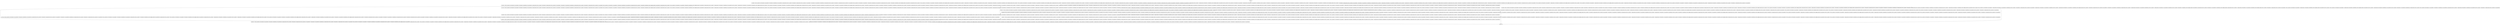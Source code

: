 digraph updateMemorySize {
node [shape=record];
974098925 [label="974098925 - [(ENV_IS_LOCKING && DUPLICATES && MAX_MEMORY), (DUPLICATES && SEQUENTIAL && MAX_MEMORY && CACHE_MODE && ENV_IS_LOCKING), (DUPLICATES && CACHE_MODE && ENV_IS_LOCKING && !MAX_MEMORY), (!DUPLICATES && !MAX_MEMORY && SEQUENTIAL && CACHE_MODE && ENV_IS_LOCKING), (DUPLICATES && !CACHE_MODE && ENV_IS_LOCKING && !MAX_MEMORY), (ENV_IS_LOCKING && !DUPLICATES && !MAX_MEMORY), (!DUPLICATES && SEQUENTIAL && MAX_MEMORY && CACHE_MODE && ENV_IS_LOCKING), (!DUPLICATES && SEQUENTIAL && ENV_SHARED_CACHE && MAX_MEMORY && CACHE_MODE && ENV_IS_LOCKING), (!ENV_IS_LOCKING && !DUPLICATES && !MAX_MEMORY), (DUPLICATES && SEQUENTIAL && ENV_SHARED_CACHE && MAX_MEMORY && CACHE_MODE && ENV_IS_LOCKING), (!CACHE_MODE && !DUPLICATES && !SEQUENTIAL && MAX_MEMORY && ENV_IS_LOCKING), (!CACHE_MODE && !DUPLICATES && !MAX_MEMORY && SEQUENTIAL && ENV_SHARED_CACHE && ENV_IS_LOCKING), (!ENV_IS_LOCKING && DUPLICATES && !MAX_MEMORY), (DUPLICATES && !MAX_MEMORY && SEQUENTIAL && ENV_SHARED_CACHE && CACHE_MODE && ENV_IS_LOCKING), (!CACHE_MODE && !DUPLICATES && SEQUENTIAL && MAX_MEMORY && ENV_IS_LOCKING), (!DUPLICATES && !MAX_MEMORY && SEQUENTIAL && ENV_SHARED_CACHE && CACHE_MODE && ENV_IS_LOCKING), (!DUPLICATES && CACHE_MODE && ENV_IS_LOCKING && !MAX_MEMORY), (DUPLICATES && !MAX_MEMORY && !SEQUENTIAL && CACHE_MODE && ENV_IS_LOCKING), (DUPLICATES && CACHE_MODE && ENV_IS_LOCKING && MAX_MEMORY), (DUPLICATES && !SEQUENTIAL && MAX_MEMORY && CACHE_MODE && ENV_IS_LOCKING), (!CACHE_MODE && DUPLICATES && !SEQUENTIAL && ENV_SHARED_CACHE && MAX_MEMORY && ENV_IS_LOCKING), (ENV_IS_LOCKING && !DUPLICATES && MAX_MEMORY), (!CACHE_MODE && DUPLICATES && !MAX_MEMORY && !SEQUENTIAL && ENV_IS_LOCKING), (!DUPLICATES && !CACHE_MODE && ENV_IS_LOCKING && MAX_MEMORY), (!CACHE_MODE && !DUPLICATES && !MAX_MEMORY && !SEQUENTIAL && ENV_IS_LOCKING), (!CACHE_MODE && DUPLICATES && !MAX_MEMORY && !SEQUENTIAL && ENV_SHARED_CACHE && ENV_IS_LOCKING), (!DUPLICATES && CACHE_MODE && ENV_IS_LOCKING && MAX_MEMORY), (!DUPLICATES && !MAX_MEMORY && !SEQUENTIAL && CACHE_MODE && ENV_IS_LOCKING), (!CACHE_MODE && DUPLICATES && !MAX_MEMORY && SEQUENTIAL && ENV_IS_LOCKING), (!CACHE_MODE && !DUPLICATES && !MAX_MEMORY && SEQUENTIAL && ENV_IS_LOCKING), (DUPLICATES && !SEQUENTIAL && ENV_SHARED_CACHE && MAX_MEMORY && CACHE_MODE && ENV_IS_LOCKING), (DUPLICATES && !MAX_MEMORY && !SEQUENTIAL && ENV_SHARED_CACHE && CACHE_MODE && ENV_IS_LOCKING), (!CACHE_MODE && DUPLICATES && !MAX_MEMORY && SEQUENTIAL && ENV_SHARED_CACHE && ENV_IS_LOCKING), (DUPLICATES && !CACHE_MODE && ENV_IS_LOCKING && MAX_MEMORY), (!ENV_IS_LOCKING && DUPLICATES && MAX_MEMORY), (!CACHE_MODE && !DUPLICATES && SEQUENTIAL && ENV_SHARED_CACHE && MAX_MEMORY && ENV_IS_LOCKING), (!ENV_IS_LOCKING && !DUPLICATES && MAX_MEMORY), (!CACHE_MODE && DUPLICATES && SEQUENTIAL && ENV_SHARED_CACHE && MAX_MEMORY && ENV_IS_LOCKING), (!CACHE_MODE && DUPLICATES && SEQUENTIAL && MAX_MEMORY && ENV_IS_LOCKING), (DUPLICATES && !MAX_MEMORY && SEQUENTIAL && CACHE_MODE && ENV_IS_LOCKING), (ENV_IS_LOCKING && DUPLICATES && !MAX_MEMORY), (!DUPLICATES && !SEQUENTIAL && MAX_MEMORY && CACHE_MODE && ENV_IS_LOCKING), (!CACHE_MODE && DUPLICATES && !SEQUENTIAL && MAX_MEMORY && ENV_IS_LOCKING), (!DUPLICATES && !CACHE_MODE && ENV_IS_LOCKING && !MAX_MEMORY)]"];
2094625389 [label="2094625389 - [(ENV_IS_LOCKING && DUPLICATES && MAX_MEMORY), (DUPLICATES && SEQUENTIAL && MAX_MEMORY && CACHE_MODE && ENV_IS_LOCKING), (DUPLICATES && CACHE_MODE && ENV_IS_LOCKING && !MAX_MEMORY), (!DUPLICATES && !MAX_MEMORY && SEQUENTIAL && CACHE_MODE && ENV_IS_LOCKING), (DUPLICATES && !CACHE_MODE && ENV_IS_LOCKING && !MAX_MEMORY), (ENV_IS_LOCKING && !DUPLICATES && !MAX_MEMORY), (!DUPLICATES && SEQUENTIAL && MAX_MEMORY && CACHE_MODE && ENV_IS_LOCKING), (!DUPLICATES && SEQUENTIAL && ENV_SHARED_CACHE && MAX_MEMORY && CACHE_MODE && ENV_IS_LOCKING), (!ENV_IS_LOCKING && !DUPLICATES && !MAX_MEMORY), (DUPLICATES && SEQUENTIAL && ENV_SHARED_CACHE && MAX_MEMORY && CACHE_MODE && ENV_IS_LOCKING), (!CACHE_MODE && !DUPLICATES && !SEQUENTIAL && MAX_MEMORY && ENV_IS_LOCKING), (!CACHE_MODE && !DUPLICATES && !MAX_MEMORY && SEQUENTIAL && ENV_SHARED_CACHE && ENV_IS_LOCKING), (!ENV_IS_LOCKING && DUPLICATES && !MAX_MEMORY), (DUPLICATES && !MAX_MEMORY && SEQUENTIAL && ENV_SHARED_CACHE && CACHE_MODE && ENV_IS_LOCKING), (!CACHE_MODE && !DUPLICATES && SEQUENTIAL && MAX_MEMORY && ENV_IS_LOCKING), (!DUPLICATES && !MAX_MEMORY && SEQUENTIAL && ENV_SHARED_CACHE && CACHE_MODE && ENV_IS_LOCKING), (!DUPLICATES && CACHE_MODE && ENV_IS_LOCKING && !MAX_MEMORY), (DUPLICATES && !MAX_MEMORY && !SEQUENTIAL && CACHE_MODE && ENV_IS_LOCKING), (DUPLICATES && CACHE_MODE && ENV_IS_LOCKING && MAX_MEMORY), (DUPLICATES && !SEQUENTIAL && MAX_MEMORY && CACHE_MODE && ENV_IS_LOCKING), (!CACHE_MODE && DUPLICATES && !SEQUENTIAL && ENV_SHARED_CACHE && MAX_MEMORY && ENV_IS_LOCKING), (ENV_IS_LOCKING && !DUPLICATES && MAX_MEMORY), (!CACHE_MODE && DUPLICATES && !MAX_MEMORY && !SEQUENTIAL && ENV_IS_LOCKING), (!DUPLICATES && !CACHE_MODE && ENV_IS_LOCKING && MAX_MEMORY), (!CACHE_MODE && !DUPLICATES && !MAX_MEMORY && !SEQUENTIAL && ENV_IS_LOCKING), (!CACHE_MODE && DUPLICATES && !MAX_MEMORY && !SEQUENTIAL && ENV_SHARED_CACHE && ENV_IS_LOCKING), (!DUPLICATES && CACHE_MODE && ENV_IS_LOCKING && MAX_MEMORY), (!DUPLICATES && !MAX_MEMORY && !SEQUENTIAL && CACHE_MODE && ENV_IS_LOCKING), (!CACHE_MODE && DUPLICATES && !MAX_MEMORY && SEQUENTIAL && ENV_IS_LOCKING), (!CACHE_MODE && !DUPLICATES && !MAX_MEMORY && SEQUENTIAL && ENV_IS_LOCKING), (DUPLICATES && !SEQUENTIAL && ENV_SHARED_CACHE && MAX_MEMORY && CACHE_MODE && ENV_IS_LOCKING), (DUPLICATES && !MAX_MEMORY && !SEQUENTIAL && ENV_SHARED_CACHE && CACHE_MODE && ENV_IS_LOCKING), (!CACHE_MODE && DUPLICATES && !MAX_MEMORY && SEQUENTIAL && ENV_SHARED_CACHE && ENV_IS_LOCKING), (DUPLICATES && !CACHE_MODE && ENV_IS_LOCKING && MAX_MEMORY), (!ENV_IS_LOCKING && DUPLICATES && MAX_MEMORY), (!CACHE_MODE && !DUPLICATES && SEQUENTIAL && ENV_SHARED_CACHE && MAX_MEMORY && ENV_IS_LOCKING), (!ENV_IS_LOCKING && !DUPLICATES && MAX_MEMORY), (!CACHE_MODE && DUPLICATES && SEQUENTIAL && ENV_SHARED_CACHE && MAX_MEMORY && ENV_IS_LOCKING), (!CACHE_MODE && DUPLICATES && SEQUENTIAL && MAX_MEMORY && ENV_IS_LOCKING), (DUPLICATES && !MAX_MEMORY && SEQUENTIAL && CACHE_MODE && ENV_IS_LOCKING), (ENV_IS_LOCKING && DUPLICATES && !MAX_MEMORY), (!DUPLICATES && !SEQUENTIAL && MAX_MEMORY && CACHE_MODE && ENV_IS_LOCKING), (!CACHE_MODE && DUPLICATES && !SEQUENTIAL && MAX_MEMORY && ENV_IS_LOCKING), (!DUPLICATES && !CACHE_MODE && ENV_IS_LOCKING && !MAX_MEMORY)]"];
1434870501 [label="1434870501 - [(ENV_IS_LOCKING && DUPLICATES && MAX_MEMORY), (DUPLICATES && SEQUENTIAL && MAX_MEMORY && CACHE_MODE && ENV_IS_LOCKING), (DUPLICATES && CACHE_MODE && ENV_IS_LOCKING && !MAX_MEMORY), (!DUPLICATES && !MAX_MEMORY && SEQUENTIAL && CACHE_MODE && ENV_IS_LOCKING), (DUPLICATES && !CACHE_MODE && ENV_IS_LOCKING && !MAX_MEMORY), (ENV_IS_LOCKING && !DUPLICATES && !MAX_MEMORY), (!DUPLICATES && SEQUENTIAL && MAX_MEMORY && CACHE_MODE && ENV_IS_LOCKING), (!DUPLICATES && SEQUENTIAL && ENV_SHARED_CACHE && MAX_MEMORY && CACHE_MODE && ENV_IS_LOCKING), (!ENV_IS_LOCKING && !DUPLICATES && !MAX_MEMORY), (DUPLICATES && SEQUENTIAL && ENV_SHARED_CACHE && MAX_MEMORY && CACHE_MODE && ENV_IS_LOCKING), (!CACHE_MODE && !DUPLICATES && !SEQUENTIAL && MAX_MEMORY && ENV_IS_LOCKING), (!CACHE_MODE && !DUPLICATES && !MAX_MEMORY && SEQUENTIAL && ENV_SHARED_CACHE && ENV_IS_LOCKING), (!ENV_IS_LOCKING && DUPLICATES && !MAX_MEMORY), (DUPLICATES && !MAX_MEMORY && SEQUENTIAL && ENV_SHARED_CACHE && CACHE_MODE && ENV_IS_LOCKING), (!CACHE_MODE && !DUPLICATES && SEQUENTIAL && MAX_MEMORY && ENV_IS_LOCKING), (!DUPLICATES && !MAX_MEMORY && SEQUENTIAL && ENV_SHARED_CACHE && CACHE_MODE && ENV_IS_LOCKING), (!DUPLICATES && CACHE_MODE && ENV_IS_LOCKING && !MAX_MEMORY), (DUPLICATES && !MAX_MEMORY && !SEQUENTIAL && CACHE_MODE && ENV_IS_LOCKING), (DUPLICATES && CACHE_MODE && ENV_IS_LOCKING && MAX_MEMORY), (DUPLICATES && !SEQUENTIAL && MAX_MEMORY && CACHE_MODE && ENV_IS_LOCKING), (!CACHE_MODE && DUPLICATES && !SEQUENTIAL && ENV_SHARED_CACHE && MAX_MEMORY && ENV_IS_LOCKING), (ENV_IS_LOCKING && !DUPLICATES && MAX_MEMORY), (!CACHE_MODE && DUPLICATES && !MAX_MEMORY && !SEQUENTIAL && ENV_IS_LOCKING), (!DUPLICATES && !CACHE_MODE && ENV_IS_LOCKING && MAX_MEMORY), (!CACHE_MODE && !DUPLICATES && !MAX_MEMORY && !SEQUENTIAL && ENV_IS_LOCKING), (!CACHE_MODE && DUPLICATES && !MAX_MEMORY && !SEQUENTIAL && ENV_SHARED_CACHE && ENV_IS_LOCKING), (!DUPLICATES && CACHE_MODE && ENV_IS_LOCKING && MAX_MEMORY), (!DUPLICATES && !MAX_MEMORY && !SEQUENTIAL && CACHE_MODE && ENV_IS_LOCKING), (!CACHE_MODE && DUPLICATES && !MAX_MEMORY && SEQUENTIAL && ENV_IS_LOCKING), (!CACHE_MODE && !DUPLICATES && !MAX_MEMORY && SEQUENTIAL && ENV_IS_LOCKING), (DUPLICATES && !SEQUENTIAL && ENV_SHARED_CACHE && MAX_MEMORY && CACHE_MODE && ENV_IS_LOCKING), (DUPLICATES && !MAX_MEMORY && !SEQUENTIAL && ENV_SHARED_CACHE && CACHE_MODE && ENV_IS_LOCKING), (!CACHE_MODE && DUPLICATES && !MAX_MEMORY && SEQUENTIAL && ENV_SHARED_CACHE && ENV_IS_LOCKING), (DUPLICATES && !CACHE_MODE && ENV_IS_LOCKING && MAX_MEMORY), (!ENV_IS_LOCKING && DUPLICATES && MAX_MEMORY), (!CACHE_MODE && !DUPLICATES && SEQUENTIAL && ENV_SHARED_CACHE && MAX_MEMORY && ENV_IS_LOCKING), (!ENV_IS_LOCKING && !DUPLICATES && MAX_MEMORY), (!CACHE_MODE && DUPLICATES && SEQUENTIAL && ENV_SHARED_CACHE && MAX_MEMORY && ENV_IS_LOCKING), (!CACHE_MODE && DUPLICATES && SEQUENTIAL && MAX_MEMORY && ENV_IS_LOCKING), (DUPLICATES && !MAX_MEMORY && SEQUENTIAL && CACHE_MODE && ENV_IS_LOCKING), (ENV_IS_LOCKING && DUPLICATES && !MAX_MEMORY), (!DUPLICATES && !SEQUENTIAL && MAX_MEMORY && CACHE_MODE && ENV_IS_LOCKING), (!CACHE_MODE && DUPLICATES && !SEQUENTIAL && MAX_MEMORY && ENV_IS_LOCKING), (!DUPLICATES && !CACHE_MODE && ENV_IS_LOCKING && !MAX_MEMORY)]"];
1653874510 [label="1653874510 - [(ENV_IS_LOCKING && DUPLICATES && MAX_MEMORY), (DUPLICATES && SEQUENTIAL && MAX_MEMORY && CACHE_MODE && ENV_IS_LOCKING), (DUPLICATES && CACHE_MODE && ENV_IS_LOCKING && !MAX_MEMORY), (!DUPLICATES && !MAX_MEMORY && SEQUENTIAL && CACHE_MODE && ENV_IS_LOCKING), (DUPLICATES && !CACHE_MODE && ENV_IS_LOCKING && !MAX_MEMORY), (ENV_IS_LOCKING && !DUPLICATES && !MAX_MEMORY), (!DUPLICATES && SEQUENTIAL && MAX_MEMORY && CACHE_MODE && ENV_IS_LOCKING), (!DUPLICATES && SEQUENTIAL && ENV_SHARED_CACHE && MAX_MEMORY && CACHE_MODE && ENV_IS_LOCKING), (!ENV_IS_LOCKING && !DUPLICATES && !MAX_MEMORY), (DUPLICATES && SEQUENTIAL && ENV_SHARED_CACHE && MAX_MEMORY && CACHE_MODE && ENV_IS_LOCKING), (!CACHE_MODE && !DUPLICATES && !SEQUENTIAL && MAX_MEMORY && ENV_IS_LOCKING), (!CACHE_MODE && !DUPLICATES && !MAX_MEMORY && SEQUENTIAL && ENV_SHARED_CACHE && ENV_IS_LOCKING), (!ENV_IS_LOCKING && DUPLICATES && !MAX_MEMORY), (DUPLICATES && !MAX_MEMORY && SEQUENTIAL && ENV_SHARED_CACHE && CACHE_MODE && ENV_IS_LOCKING), (!CACHE_MODE && !DUPLICATES && SEQUENTIAL && MAX_MEMORY && ENV_IS_LOCKING), (!DUPLICATES && !MAX_MEMORY && SEQUENTIAL && ENV_SHARED_CACHE && CACHE_MODE && ENV_IS_LOCKING), (!DUPLICATES && CACHE_MODE && ENV_IS_LOCKING && !MAX_MEMORY), (DUPLICATES && !MAX_MEMORY && !SEQUENTIAL && CACHE_MODE && ENV_IS_LOCKING), (DUPLICATES && CACHE_MODE && ENV_IS_LOCKING && MAX_MEMORY), (DUPLICATES && !SEQUENTIAL && MAX_MEMORY && CACHE_MODE && ENV_IS_LOCKING), (!CACHE_MODE && DUPLICATES && !SEQUENTIAL && ENV_SHARED_CACHE && MAX_MEMORY && ENV_IS_LOCKING), (ENV_IS_LOCKING && !DUPLICATES && MAX_MEMORY), (!CACHE_MODE && DUPLICATES && !MAX_MEMORY && !SEQUENTIAL && ENV_IS_LOCKING), (!DUPLICATES && !CACHE_MODE && ENV_IS_LOCKING && MAX_MEMORY), (!CACHE_MODE && !DUPLICATES && !MAX_MEMORY && !SEQUENTIAL && ENV_IS_LOCKING), (!CACHE_MODE && DUPLICATES && !MAX_MEMORY && !SEQUENTIAL && ENV_SHARED_CACHE && ENV_IS_LOCKING), (!DUPLICATES && CACHE_MODE && ENV_IS_LOCKING && MAX_MEMORY), (!DUPLICATES && !MAX_MEMORY && !SEQUENTIAL && CACHE_MODE && ENV_IS_LOCKING), (!CACHE_MODE && DUPLICATES && !MAX_MEMORY && SEQUENTIAL && ENV_IS_LOCKING), (!CACHE_MODE && !DUPLICATES && !MAX_MEMORY && SEQUENTIAL && ENV_IS_LOCKING), (DUPLICATES && !SEQUENTIAL && ENV_SHARED_CACHE && MAX_MEMORY && CACHE_MODE && ENV_IS_LOCKING), (DUPLICATES && !MAX_MEMORY && !SEQUENTIAL && ENV_SHARED_CACHE && CACHE_MODE && ENV_IS_LOCKING), (!CACHE_MODE && DUPLICATES && !MAX_MEMORY && SEQUENTIAL && ENV_SHARED_CACHE && ENV_IS_LOCKING), (DUPLICATES && !CACHE_MODE && ENV_IS_LOCKING && MAX_MEMORY), (!ENV_IS_LOCKING && DUPLICATES && MAX_MEMORY), (!CACHE_MODE && !DUPLICATES && SEQUENTIAL && ENV_SHARED_CACHE && MAX_MEMORY && ENV_IS_LOCKING), (!ENV_IS_LOCKING && !DUPLICATES && MAX_MEMORY), (!CACHE_MODE && DUPLICATES && SEQUENTIAL && ENV_SHARED_CACHE && MAX_MEMORY && ENV_IS_LOCKING), (!CACHE_MODE && DUPLICATES && SEQUENTIAL && MAX_MEMORY && ENV_IS_LOCKING), (DUPLICATES && !MAX_MEMORY && SEQUENTIAL && CACHE_MODE && ENV_IS_LOCKING), (ENV_IS_LOCKING && DUPLICATES && !MAX_MEMORY), (!DUPLICATES && !SEQUENTIAL && MAX_MEMORY && CACHE_MODE && ENV_IS_LOCKING), (!CACHE_MODE && DUPLICATES && !SEQUENTIAL && MAX_MEMORY && ENV_IS_LOCKING), (!DUPLICATES && !CACHE_MODE && ENV_IS_LOCKING && !MAX_MEMORY)]"];
1120828634 [label="1120828634 - [(ENV_IS_LOCKING && DUPLICATES && MAX_MEMORY), (DUPLICATES && SEQUENTIAL && MAX_MEMORY && CACHE_MODE && ENV_IS_LOCKING), (DUPLICATES && CACHE_MODE && ENV_IS_LOCKING && !MAX_MEMORY), (!DUPLICATES && !MAX_MEMORY && SEQUENTIAL && CACHE_MODE && ENV_IS_LOCKING), (DUPLICATES && !CACHE_MODE && ENV_IS_LOCKING && !MAX_MEMORY), (ENV_IS_LOCKING && !DUPLICATES && !MAX_MEMORY), (!DUPLICATES && SEQUENTIAL && MAX_MEMORY && CACHE_MODE && ENV_IS_LOCKING), (!DUPLICATES && SEQUENTIAL && ENV_SHARED_CACHE && MAX_MEMORY && CACHE_MODE && ENV_IS_LOCKING), (!ENV_IS_LOCKING && !DUPLICATES && !MAX_MEMORY), (DUPLICATES && SEQUENTIAL && ENV_SHARED_CACHE && MAX_MEMORY && CACHE_MODE && ENV_IS_LOCKING), (!CACHE_MODE && !DUPLICATES && !SEQUENTIAL && MAX_MEMORY && ENV_IS_LOCKING), (!CACHE_MODE && !DUPLICATES && !MAX_MEMORY && SEQUENTIAL && ENV_SHARED_CACHE && ENV_IS_LOCKING), (!ENV_IS_LOCKING && DUPLICATES && !MAX_MEMORY), (DUPLICATES && !MAX_MEMORY && SEQUENTIAL && ENV_SHARED_CACHE && CACHE_MODE && ENV_IS_LOCKING), (!CACHE_MODE && !DUPLICATES && SEQUENTIAL && MAX_MEMORY && ENV_IS_LOCKING), (!DUPLICATES && !MAX_MEMORY && SEQUENTIAL && ENV_SHARED_CACHE && CACHE_MODE && ENV_IS_LOCKING), (!DUPLICATES && CACHE_MODE && ENV_IS_LOCKING && !MAX_MEMORY), (DUPLICATES && !MAX_MEMORY && !SEQUENTIAL && CACHE_MODE && ENV_IS_LOCKING), (DUPLICATES && CACHE_MODE && ENV_IS_LOCKING && MAX_MEMORY), (DUPLICATES && !SEQUENTIAL && MAX_MEMORY && CACHE_MODE && ENV_IS_LOCKING), (!CACHE_MODE && DUPLICATES && !SEQUENTIAL && ENV_SHARED_CACHE && MAX_MEMORY && ENV_IS_LOCKING), (ENV_IS_LOCKING && !DUPLICATES && MAX_MEMORY), (!CACHE_MODE && DUPLICATES && !MAX_MEMORY && !SEQUENTIAL && ENV_IS_LOCKING), (!DUPLICATES && !CACHE_MODE && ENV_IS_LOCKING && MAX_MEMORY), (!CACHE_MODE && !DUPLICATES && !MAX_MEMORY && !SEQUENTIAL && ENV_IS_LOCKING), (!CACHE_MODE && DUPLICATES && !MAX_MEMORY && !SEQUENTIAL && ENV_SHARED_CACHE && ENV_IS_LOCKING), (!DUPLICATES && CACHE_MODE && ENV_IS_LOCKING && MAX_MEMORY), (!DUPLICATES && !MAX_MEMORY && !SEQUENTIAL && CACHE_MODE && ENV_IS_LOCKING), (!CACHE_MODE && DUPLICATES && !MAX_MEMORY && SEQUENTIAL && ENV_IS_LOCKING), (!CACHE_MODE && !DUPLICATES && !MAX_MEMORY && SEQUENTIAL && ENV_IS_LOCKING), (DUPLICATES && !SEQUENTIAL && ENV_SHARED_CACHE && MAX_MEMORY && CACHE_MODE && ENV_IS_LOCKING), (DUPLICATES && !MAX_MEMORY && !SEQUENTIAL && ENV_SHARED_CACHE && CACHE_MODE && ENV_IS_LOCKING), (!CACHE_MODE && DUPLICATES && !MAX_MEMORY && SEQUENTIAL && ENV_SHARED_CACHE && ENV_IS_LOCKING), (DUPLICATES && !CACHE_MODE && ENV_IS_LOCKING && MAX_MEMORY), (!ENV_IS_LOCKING && DUPLICATES && MAX_MEMORY), (!CACHE_MODE && !DUPLICATES && SEQUENTIAL && ENV_SHARED_CACHE && MAX_MEMORY && ENV_IS_LOCKING), (!ENV_IS_LOCKING && !DUPLICATES && MAX_MEMORY), (!CACHE_MODE && DUPLICATES && SEQUENTIAL && ENV_SHARED_CACHE && MAX_MEMORY && ENV_IS_LOCKING), (!CACHE_MODE && DUPLICATES && SEQUENTIAL && MAX_MEMORY && ENV_IS_LOCKING), (DUPLICATES && !MAX_MEMORY && SEQUENTIAL && CACHE_MODE && ENV_IS_LOCKING), (ENV_IS_LOCKING && DUPLICATES && !MAX_MEMORY), (!DUPLICATES && !SEQUENTIAL && MAX_MEMORY && CACHE_MODE && ENV_IS_LOCKING), (!CACHE_MODE && DUPLICATES && !SEQUENTIAL && MAX_MEMORY && ENV_IS_LOCKING), (!DUPLICATES && !CACHE_MODE && ENV_IS_LOCKING && !MAX_MEMORY)]"];
1215417381 [label="1215417381 - [(ENV_IS_LOCKING && DUPLICATES && MAX_MEMORY), (DUPLICATES && SEQUENTIAL && MAX_MEMORY && CACHE_MODE && ENV_IS_LOCKING), (DUPLICATES && CACHE_MODE && ENV_IS_LOCKING && !MAX_MEMORY), (!DUPLICATES && !MAX_MEMORY && SEQUENTIAL && CACHE_MODE && ENV_IS_LOCKING), (DUPLICATES && !CACHE_MODE && ENV_IS_LOCKING && !MAX_MEMORY), (ENV_IS_LOCKING && !DUPLICATES && !MAX_MEMORY), (!DUPLICATES && SEQUENTIAL && MAX_MEMORY && CACHE_MODE && ENV_IS_LOCKING), (!DUPLICATES && SEQUENTIAL && ENV_SHARED_CACHE && MAX_MEMORY && CACHE_MODE && ENV_IS_LOCKING), (!ENV_IS_LOCKING && !DUPLICATES && !MAX_MEMORY), (DUPLICATES && SEQUENTIAL && ENV_SHARED_CACHE && MAX_MEMORY && CACHE_MODE && ENV_IS_LOCKING), (!CACHE_MODE && !DUPLICATES && !SEQUENTIAL && MAX_MEMORY && ENV_IS_LOCKING), (!CACHE_MODE && !DUPLICATES && !MAX_MEMORY && SEQUENTIAL && ENV_SHARED_CACHE && ENV_IS_LOCKING), (!ENV_IS_LOCKING && DUPLICATES && !MAX_MEMORY), (DUPLICATES && !MAX_MEMORY && SEQUENTIAL && ENV_SHARED_CACHE && CACHE_MODE && ENV_IS_LOCKING), (!CACHE_MODE && !DUPLICATES && SEQUENTIAL && MAX_MEMORY && ENV_IS_LOCKING), (!DUPLICATES && !MAX_MEMORY && SEQUENTIAL && ENV_SHARED_CACHE && CACHE_MODE && ENV_IS_LOCKING), (!DUPLICATES && CACHE_MODE && ENV_IS_LOCKING && !MAX_MEMORY), (DUPLICATES && !MAX_MEMORY && !SEQUENTIAL && CACHE_MODE && ENV_IS_LOCKING), (DUPLICATES && CACHE_MODE && ENV_IS_LOCKING && MAX_MEMORY), (DUPLICATES && !SEQUENTIAL && MAX_MEMORY && CACHE_MODE && ENV_IS_LOCKING), (!CACHE_MODE && DUPLICATES && !SEQUENTIAL && ENV_SHARED_CACHE && MAX_MEMORY && ENV_IS_LOCKING), (ENV_IS_LOCKING && !DUPLICATES && MAX_MEMORY), (!CACHE_MODE && DUPLICATES && !MAX_MEMORY && !SEQUENTIAL && ENV_IS_LOCKING), (!DUPLICATES && !CACHE_MODE && ENV_IS_LOCKING && MAX_MEMORY), (!CACHE_MODE && !DUPLICATES && !MAX_MEMORY && !SEQUENTIAL && ENV_IS_LOCKING), (!CACHE_MODE && DUPLICATES && !MAX_MEMORY && !SEQUENTIAL && ENV_SHARED_CACHE && ENV_IS_LOCKING), (!DUPLICATES && CACHE_MODE && ENV_IS_LOCKING && MAX_MEMORY), (!DUPLICATES && !MAX_MEMORY && !SEQUENTIAL && CACHE_MODE && ENV_IS_LOCKING), (!CACHE_MODE && DUPLICATES && !MAX_MEMORY && SEQUENTIAL && ENV_IS_LOCKING), (!CACHE_MODE && !DUPLICATES && !MAX_MEMORY && SEQUENTIAL && ENV_IS_LOCKING), (DUPLICATES && !SEQUENTIAL && ENV_SHARED_CACHE && MAX_MEMORY && CACHE_MODE && ENV_IS_LOCKING), (DUPLICATES && !MAX_MEMORY && !SEQUENTIAL && ENV_SHARED_CACHE && CACHE_MODE && ENV_IS_LOCKING), (!CACHE_MODE && DUPLICATES && !MAX_MEMORY && SEQUENTIAL && ENV_SHARED_CACHE && ENV_IS_LOCKING), (DUPLICATES && !CACHE_MODE && ENV_IS_LOCKING && MAX_MEMORY), (!ENV_IS_LOCKING && DUPLICATES && MAX_MEMORY), (!CACHE_MODE && !DUPLICATES && SEQUENTIAL && ENV_SHARED_CACHE && MAX_MEMORY && ENV_IS_LOCKING), (!ENV_IS_LOCKING && !DUPLICATES && MAX_MEMORY), (!CACHE_MODE && DUPLICATES && SEQUENTIAL && ENV_SHARED_CACHE && MAX_MEMORY && ENV_IS_LOCKING), (!CACHE_MODE && DUPLICATES && SEQUENTIAL && MAX_MEMORY && ENV_IS_LOCKING), (DUPLICATES && !MAX_MEMORY && SEQUENTIAL && CACHE_MODE && ENV_IS_LOCKING), (ENV_IS_LOCKING && DUPLICATES && !MAX_MEMORY), (!DUPLICATES && !SEQUENTIAL && MAX_MEMORY && CACHE_MODE && ENV_IS_LOCKING), (!CACHE_MODE && DUPLICATES && !SEQUENTIAL && MAX_MEMORY && ENV_IS_LOCKING), (!DUPLICATES && !CACHE_MODE && ENV_IS_LOCKING && !MAX_MEMORY)]"];
entry [label="entry - []"];
exit [label="exit - []"];
530548175 [label="530548175 - [(ENV_IS_LOCKING && DUPLICATES && MAX_MEMORY), (DUPLICATES && SEQUENTIAL && MAX_MEMORY && CACHE_MODE && ENV_IS_LOCKING), (DUPLICATES && CACHE_MODE && ENV_IS_LOCKING && !MAX_MEMORY), (!DUPLICATES && !MAX_MEMORY && SEQUENTIAL && CACHE_MODE && ENV_IS_LOCKING), (DUPLICATES && !CACHE_MODE && ENV_IS_LOCKING && !MAX_MEMORY), (ENV_IS_LOCKING && !DUPLICATES && !MAX_MEMORY), (!DUPLICATES && SEQUENTIAL && MAX_MEMORY && CACHE_MODE && ENV_IS_LOCKING), (!DUPLICATES && SEQUENTIAL && ENV_SHARED_CACHE && MAX_MEMORY && CACHE_MODE && ENV_IS_LOCKING), (!ENV_IS_LOCKING && !DUPLICATES && !MAX_MEMORY), (DUPLICATES && SEQUENTIAL && ENV_SHARED_CACHE && MAX_MEMORY && CACHE_MODE && ENV_IS_LOCKING), (!CACHE_MODE && !DUPLICATES && !SEQUENTIAL && MAX_MEMORY && ENV_IS_LOCKING), (!CACHE_MODE && !DUPLICATES && !MAX_MEMORY && SEQUENTIAL && ENV_SHARED_CACHE && ENV_IS_LOCKING), (!ENV_IS_LOCKING && DUPLICATES && !MAX_MEMORY), (DUPLICATES && !MAX_MEMORY && SEQUENTIAL && ENV_SHARED_CACHE && CACHE_MODE && ENV_IS_LOCKING), (!CACHE_MODE && !DUPLICATES && SEQUENTIAL && MAX_MEMORY && ENV_IS_LOCKING), (!DUPLICATES && !MAX_MEMORY && SEQUENTIAL && ENV_SHARED_CACHE && CACHE_MODE && ENV_IS_LOCKING), (!DUPLICATES && CACHE_MODE && ENV_IS_LOCKING && !MAX_MEMORY), (DUPLICATES && !MAX_MEMORY && !SEQUENTIAL && CACHE_MODE && ENV_IS_LOCKING), (DUPLICATES && CACHE_MODE && ENV_IS_LOCKING && MAX_MEMORY), (DUPLICATES && !SEQUENTIAL && MAX_MEMORY && CACHE_MODE && ENV_IS_LOCKING), (!CACHE_MODE && DUPLICATES && !SEQUENTIAL && ENV_SHARED_CACHE && MAX_MEMORY && ENV_IS_LOCKING), (ENV_IS_LOCKING && !DUPLICATES && MAX_MEMORY), (!CACHE_MODE && DUPLICATES && !MAX_MEMORY && !SEQUENTIAL && ENV_IS_LOCKING), (!DUPLICATES && !CACHE_MODE && ENV_IS_LOCKING && MAX_MEMORY), (!CACHE_MODE && !DUPLICATES && !MAX_MEMORY && !SEQUENTIAL && ENV_IS_LOCKING), (!CACHE_MODE && DUPLICATES && !MAX_MEMORY && !SEQUENTIAL && ENV_SHARED_CACHE && ENV_IS_LOCKING), (!DUPLICATES && CACHE_MODE && ENV_IS_LOCKING && MAX_MEMORY), (!DUPLICATES && !MAX_MEMORY && !SEQUENTIAL && CACHE_MODE && ENV_IS_LOCKING), (!CACHE_MODE && DUPLICATES && !MAX_MEMORY && SEQUENTIAL && ENV_IS_LOCKING), (!CACHE_MODE && !DUPLICATES && !MAX_MEMORY && SEQUENTIAL && ENV_IS_LOCKING), (DUPLICATES && !SEQUENTIAL && ENV_SHARED_CACHE && MAX_MEMORY && CACHE_MODE && ENV_IS_LOCKING), (DUPLICATES && !MAX_MEMORY && !SEQUENTIAL && ENV_SHARED_CACHE && CACHE_MODE && ENV_IS_LOCKING), (!CACHE_MODE && DUPLICATES && !MAX_MEMORY && SEQUENTIAL && ENV_SHARED_CACHE && ENV_IS_LOCKING), (DUPLICATES && !CACHE_MODE && ENV_IS_LOCKING && MAX_MEMORY), (!ENV_IS_LOCKING && DUPLICATES && MAX_MEMORY), (!CACHE_MODE && !DUPLICATES && SEQUENTIAL && ENV_SHARED_CACHE && MAX_MEMORY && ENV_IS_LOCKING), (!ENV_IS_LOCKING && !DUPLICATES && MAX_MEMORY), (!CACHE_MODE && DUPLICATES && SEQUENTIAL && ENV_SHARED_CACHE && MAX_MEMORY && ENV_IS_LOCKING), (!CACHE_MODE && DUPLICATES && SEQUENTIAL && MAX_MEMORY && ENV_IS_LOCKING), (DUPLICATES && !MAX_MEMORY && SEQUENTIAL && CACHE_MODE && ENV_IS_LOCKING), (ENV_IS_LOCKING && DUPLICATES && !MAX_MEMORY), (!DUPLICATES && !SEQUENTIAL && MAX_MEMORY && CACHE_MODE && ENV_IS_LOCKING), (!CACHE_MODE && DUPLICATES && !SEQUENTIAL && MAX_MEMORY && ENV_IS_LOCKING), (!DUPLICATES && !CACHE_MODE && ENV_IS_LOCKING && !MAX_MEMORY)]"];
617767616 [label="617767616 - [(ENV_IS_LOCKING && DUPLICATES && MAX_MEMORY), (DUPLICATES && SEQUENTIAL && MAX_MEMORY && CACHE_MODE && ENV_IS_LOCKING), (DUPLICATES && CACHE_MODE && ENV_IS_LOCKING && !MAX_MEMORY), (!DUPLICATES && !MAX_MEMORY && SEQUENTIAL && CACHE_MODE && ENV_IS_LOCKING), (DUPLICATES && !CACHE_MODE && ENV_IS_LOCKING && !MAX_MEMORY), (ENV_IS_LOCKING && !DUPLICATES && !MAX_MEMORY), (!DUPLICATES && SEQUENTIAL && MAX_MEMORY && CACHE_MODE && ENV_IS_LOCKING), (!DUPLICATES && SEQUENTIAL && ENV_SHARED_CACHE && MAX_MEMORY && CACHE_MODE && ENV_IS_LOCKING), (!ENV_IS_LOCKING && !DUPLICATES && !MAX_MEMORY), (DUPLICATES && SEQUENTIAL && ENV_SHARED_CACHE && MAX_MEMORY && CACHE_MODE && ENV_IS_LOCKING), (!CACHE_MODE && !DUPLICATES && !SEQUENTIAL && MAX_MEMORY && ENV_IS_LOCKING), (!CACHE_MODE && !DUPLICATES && !MAX_MEMORY && SEQUENTIAL && ENV_SHARED_CACHE && ENV_IS_LOCKING), (!ENV_IS_LOCKING && DUPLICATES && !MAX_MEMORY), (DUPLICATES && !MAX_MEMORY && SEQUENTIAL && ENV_SHARED_CACHE && CACHE_MODE && ENV_IS_LOCKING), (!CACHE_MODE && !DUPLICATES && SEQUENTIAL && MAX_MEMORY && ENV_IS_LOCKING), (!DUPLICATES && !MAX_MEMORY && SEQUENTIAL && ENV_SHARED_CACHE && CACHE_MODE && ENV_IS_LOCKING), (!DUPLICATES && CACHE_MODE && ENV_IS_LOCKING && !MAX_MEMORY), (DUPLICATES && !MAX_MEMORY && !SEQUENTIAL && CACHE_MODE && ENV_IS_LOCKING), (DUPLICATES && CACHE_MODE && ENV_IS_LOCKING && MAX_MEMORY), (DUPLICATES && !SEQUENTIAL && MAX_MEMORY && CACHE_MODE && ENV_IS_LOCKING), (!CACHE_MODE && DUPLICATES && !SEQUENTIAL && ENV_SHARED_CACHE && MAX_MEMORY && ENV_IS_LOCKING), (ENV_IS_LOCKING && !DUPLICATES && MAX_MEMORY), (!CACHE_MODE && DUPLICATES && !MAX_MEMORY && !SEQUENTIAL && ENV_IS_LOCKING), (!DUPLICATES && !CACHE_MODE && ENV_IS_LOCKING && MAX_MEMORY), (!CACHE_MODE && !DUPLICATES && !MAX_MEMORY && !SEQUENTIAL && ENV_IS_LOCKING), (!CACHE_MODE && DUPLICATES && !MAX_MEMORY && !SEQUENTIAL && ENV_SHARED_CACHE && ENV_IS_LOCKING), (!DUPLICATES && CACHE_MODE && ENV_IS_LOCKING && MAX_MEMORY), (!DUPLICATES && !MAX_MEMORY && !SEQUENTIAL && CACHE_MODE && ENV_IS_LOCKING), (!CACHE_MODE && DUPLICATES && !MAX_MEMORY && SEQUENTIAL && ENV_IS_LOCKING), (!CACHE_MODE && !DUPLICATES && !MAX_MEMORY && SEQUENTIAL && ENV_IS_LOCKING), (DUPLICATES && !SEQUENTIAL && ENV_SHARED_CACHE && MAX_MEMORY && CACHE_MODE && ENV_IS_LOCKING), (DUPLICATES && !MAX_MEMORY && !SEQUENTIAL && ENV_SHARED_CACHE && CACHE_MODE && ENV_IS_LOCKING), (!CACHE_MODE && DUPLICATES && !MAX_MEMORY && SEQUENTIAL && ENV_SHARED_CACHE && ENV_IS_LOCKING), (DUPLICATES && !CACHE_MODE && ENV_IS_LOCKING && MAX_MEMORY), (!ENV_IS_LOCKING && DUPLICATES && MAX_MEMORY), (!CACHE_MODE && !DUPLICATES && SEQUENTIAL && ENV_SHARED_CACHE && MAX_MEMORY && ENV_IS_LOCKING), (!ENV_IS_LOCKING && !DUPLICATES && MAX_MEMORY), (!CACHE_MODE && DUPLICATES && SEQUENTIAL && ENV_SHARED_CACHE && MAX_MEMORY && ENV_IS_LOCKING), (!CACHE_MODE && DUPLICATES && SEQUENTIAL && MAX_MEMORY && ENV_IS_LOCKING), (DUPLICATES && !MAX_MEMORY && SEQUENTIAL && CACHE_MODE && ENV_IS_LOCKING), (ENV_IS_LOCKING && DUPLICATES && !MAX_MEMORY), (!DUPLICATES && !SEQUENTIAL && MAX_MEMORY && CACHE_MODE && ENV_IS_LOCKING), (!CACHE_MODE && DUPLICATES && !SEQUENTIAL && MAX_MEMORY && ENV_IS_LOCKING), (!DUPLICATES && !CACHE_MODE && ENV_IS_LOCKING && !MAX_MEMORY)]"];
1199584770 [label="1199584770 - [(ENV_IS_LOCKING && DUPLICATES && MAX_MEMORY), (DUPLICATES && SEQUENTIAL && MAX_MEMORY && CACHE_MODE && ENV_IS_LOCKING), (DUPLICATES && CACHE_MODE && ENV_IS_LOCKING && !MAX_MEMORY), (!DUPLICATES && !MAX_MEMORY && SEQUENTIAL && CACHE_MODE && ENV_IS_LOCKING), (DUPLICATES && !CACHE_MODE && ENV_IS_LOCKING && !MAX_MEMORY), (ENV_IS_LOCKING && !DUPLICATES && !MAX_MEMORY), (!DUPLICATES && SEQUENTIAL && MAX_MEMORY && CACHE_MODE && ENV_IS_LOCKING), (!DUPLICATES && SEQUENTIAL && ENV_SHARED_CACHE && MAX_MEMORY && CACHE_MODE && ENV_IS_LOCKING), (!ENV_IS_LOCKING && !DUPLICATES && !MAX_MEMORY), (DUPLICATES && SEQUENTIAL && ENV_SHARED_CACHE && MAX_MEMORY && CACHE_MODE && ENV_IS_LOCKING), (!CACHE_MODE && !DUPLICATES && !SEQUENTIAL && MAX_MEMORY && ENV_IS_LOCKING), (!CACHE_MODE && !DUPLICATES && !MAX_MEMORY && SEQUENTIAL && ENV_SHARED_CACHE && ENV_IS_LOCKING), (!ENV_IS_LOCKING && DUPLICATES && !MAX_MEMORY), (DUPLICATES && !MAX_MEMORY && SEQUENTIAL && ENV_SHARED_CACHE && CACHE_MODE && ENV_IS_LOCKING), (!CACHE_MODE && !DUPLICATES && SEQUENTIAL && MAX_MEMORY && ENV_IS_LOCKING), (!DUPLICATES && !MAX_MEMORY && SEQUENTIAL && ENV_SHARED_CACHE && CACHE_MODE && ENV_IS_LOCKING), (!DUPLICATES && CACHE_MODE && ENV_IS_LOCKING && !MAX_MEMORY), (DUPLICATES && !MAX_MEMORY && !SEQUENTIAL && CACHE_MODE && ENV_IS_LOCKING), (DUPLICATES && CACHE_MODE && ENV_IS_LOCKING && MAX_MEMORY), (DUPLICATES && !SEQUENTIAL && MAX_MEMORY && CACHE_MODE && ENV_IS_LOCKING), (!CACHE_MODE && DUPLICATES && !SEQUENTIAL && ENV_SHARED_CACHE && MAX_MEMORY && ENV_IS_LOCKING), (ENV_IS_LOCKING && !DUPLICATES && MAX_MEMORY), (!CACHE_MODE && DUPLICATES && !MAX_MEMORY && !SEQUENTIAL && ENV_IS_LOCKING), (!DUPLICATES && !CACHE_MODE && ENV_IS_LOCKING && MAX_MEMORY), (!CACHE_MODE && !DUPLICATES && !MAX_MEMORY && !SEQUENTIAL && ENV_IS_LOCKING), (!CACHE_MODE && DUPLICATES && !MAX_MEMORY && !SEQUENTIAL && ENV_SHARED_CACHE && ENV_IS_LOCKING), (!DUPLICATES && CACHE_MODE && ENV_IS_LOCKING && MAX_MEMORY), (!DUPLICATES && !MAX_MEMORY && !SEQUENTIAL && CACHE_MODE && ENV_IS_LOCKING), (!CACHE_MODE && DUPLICATES && !MAX_MEMORY && SEQUENTIAL && ENV_IS_LOCKING), (!CACHE_MODE && !DUPLICATES && !MAX_MEMORY && SEQUENTIAL && ENV_IS_LOCKING), (DUPLICATES && !SEQUENTIAL && ENV_SHARED_CACHE && MAX_MEMORY && CACHE_MODE && ENV_IS_LOCKING), (DUPLICATES && !MAX_MEMORY && !SEQUENTIAL && ENV_SHARED_CACHE && CACHE_MODE && ENV_IS_LOCKING), (!CACHE_MODE && DUPLICATES && !MAX_MEMORY && SEQUENTIAL && ENV_SHARED_CACHE && ENV_IS_LOCKING), (DUPLICATES && !CACHE_MODE && ENV_IS_LOCKING && MAX_MEMORY), (!ENV_IS_LOCKING && DUPLICATES && MAX_MEMORY), (!CACHE_MODE && !DUPLICATES && SEQUENTIAL && ENV_SHARED_CACHE && MAX_MEMORY && ENV_IS_LOCKING), (!ENV_IS_LOCKING && !DUPLICATES && MAX_MEMORY), (!CACHE_MODE && DUPLICATES && SEQUENTIAL && ENV_SHARED_CACHE && MAX_MEMORY && ENV_IS_LOCKING), (!CACHE_MODE && DUPLICATES && SEQUENTIAL && MAX_MEMORY && ENV_IS_LOCKING), (DUPLICATES && !MAX_MEMORY && SEQUENTIAL && CACHE_MODE && ENV_IS_LOCKING), (ENV_IS_LOCKING && DUPLICATES && !MAX_MEMORY), (!DUPLICATES && !SEQUENTIAL && MAX_MEMORY && CACHE_MODE && ENV_IS_LOCKING), (!CACHE_MODE && DUPLICATES && !SEQUENTIAL && MAX_MEMORY && ENV_IS_LOCKING), (!DUPLICATES && !CACHE_MODE && ENV_IS_LOCKING && !MAX_MEMORY)]"];
2045264221 [label="2045264221 - [(ENV_IS_LOCKING && DUPLICATES && MAX_MEMORY), (DUPLICATES && SEQUENTIAL && MAX_MEMORY && CACHE_MODE && ENV_IS_LOCKING), (DUPLICATES && CACHE_MODE && ENV_IS_LOCKING && !MAX_MEMORY), (!DUPLICATES && !MAX_MEMORY && SEQUENTIAL && CACHE_MODE && ENV_IS_LOCKING), (DUPLICATES && !CACHE_MODE && ENV_IS_LOCKING && !MAX_MEMORY), (ENV_IS_LOCKING && !DUPLICATES && !MAX_MEMORY), (!DUPLICATES && SEQUENTIAL && MAX_MEMORY && CACHE_MODE && ENV_IS_LOCKING), (!DUPLICATES && SEQUENTIAL && ENV_SHARED_CACHE && MAX_MEMORY && CACHE_MODE && ENV_IS_LOCKING), (!ENV_IS_LOCKING && !DUPLICATES && !MAX_MEMORY), (DUPLICATES && SEQUENTIAL && ENV_SHARED_CACHE && MAX_MEMORY && CACHE_MODE && ENV_IS_LOCKING), (!CACHE_MODE && !DUPLICATES && !SEQUENTIAL && MAX_MEMORY && ENV_IS_LOCKING), (!CACHE_MODE && !DUPLICATES && !MAX_MEMORY && SEQUENTIAL && ENV_SHARED_CACHE && ENV_IS_LOCKING), (!ENV_IS_LOCKING && DUPLICATES && !MAX_MEMORY), (DUPLICATES && !MAX_MEMORY && SEQUENTIAL && ENV_SHARED_CACHE && CACHE_MODE && ENV_IS_LOCKING), (!CACHE_MODE && !DUPLICATES && SEQUENTIAL && MAX_MEMORY && ENV_IS_LOCKING), (!DUPLICATES && !MAX_MEMORY && SEQUENTIAL && ENV_SHARED_CACHE && CACHE_MODE && ENV_IS_LOCKING), (!DUPLICATES && CACHE_MODE && ENV_IS_LOCKING && !MAX_MEMORY), (DUPLICATES && !MAX_MEMORY && !SEQUENTIAL && CACHE_MODE && ENV_IS_LOCKING), (DUPLICATES && CACHE_MODE && ENV_IS_LOCKING && MAX_MEMORY), (DUPLICATES && !SEQUENTIAL && MAX_MEMORY && CACHE_MODE && ENV_IS_LOCKING), (!CACHE_MODE && DUPLICATES && !SEQUENTIAL && ENV_SHARED_CACHE && MAX_MEMORY && ENV_IS_LOCKING), (ENV_IS_LOCKING && !DUPLICATES && MAX_MEMORY), (!CACHE_MODE && DUPLICATES && !MAX_MEMORY && !SEQUENTIAL && ENV_IS_LOCKING), (!DUPLICATES && !CACHE_MODE && ENV_IS_LOCKING && MAX_MEMORY), (!CACHE_MODE && !DUPLICATES && !MAX_MEMORY && !SEQUENTIAL && ENV_IS_LOCKING), (!CACHE_MODE && DUPLICATES && !MAX_MEMORY && !SEQUENTIAL && ENV_SHARED_CACHE && ENV_IS_LOCKING), (!DUPLICATES && CACHE_MODE && ENV_IS_LOCKING && MAX_MEMORY), (!DUPLICATES && !MAX_MEMORY && !SEQUENTIAL && CACHE_MODE && ENV_IS_LOCKING), (!CACHE_MODE && DUPLICATES && !MAX_MEMORY && SEQUENTIAL && ENV_IS_LOCKING), (!CACHE_MODE && !DUPLICATES && !MAX_MEMORY && SEQUENTIAL && ENV_IS_LOCKING), (DUPLICATES && !SEQUENTIAL && ENV_SHARED_CACHE && MAX_MEMORY && CACHE_MODE && ENV_IS_LOCKING), (DUPLICATES && !MAX_MEMORY && !SEQUENTIAL && ENV_SHARED_CACHE && CACHE_MODE && ENV_IS_LOCKING), (!CACHE_MODE && DUPLICATES && !MAX_MEMORY && SEQUENTIAL && ENV_SHARED_CACHE && ENV_IS_LOCKING), (DUPLICATES && !CACHE_MODE && ENV_IS_LOCKING && MAX_MEMORY), (!ENV_IS_LOCKING && DUPLICATES && MAX_MEMORY), (!CACHE_MODE && !DUPLICATES && SEQUENTIAL && ENV_SHARED_CACHE && MAX_MEMORY && ENV_IS_LOCKING), (!ENV_IS_LOCKING && !DUPLICATES && MAX_MEMORY), (!CACHE_MODE && DUPLICATES && SEQUENTIAL && ENV_SHARED_CACHE && MAX_MEMORY && ENV_IS_LOCKING), (!CACHE_MODE && DUPLICATES && SEQUENTIAL && MAX_MEMORY && ENV_IS_LOCKING), (DUPLICATES && !MAX_MEMORY && SEQUENTIAL && CACHE_MODE && ENV_IS_LOCKING), (ENV_IS_LOCKING && DUPLICATES && !MAX_MEMORY), (!DUPLICATES && !SEQUENTIAL && MAX_MEMORY && CACHE_MODE && ENV_IS_LOCKING), (!CACHE_MODE && DUPLICATES && !SEQUENTIAL && MAX_MEMORY && ENV_IS_LOCKING), (!DUPLICATES && !CACHE_MODE && ENV_IS_LOCKING && !MAX_MEMORY)]"];
820165363 [label="820165363 - [(ENV_IS_LOCKING && DUPLICATES && MAX_MEMORY), (DUPLICATES && SEQUENTIAL && MAX_MEMORY && CACHE_MODE && ENV_IS_LOCKING), (DUPLICATES && CACHE_MODE && ENV_IS_LOCKING && !MAX_MEMORY), (!DUPLICATES && !MAX_MEMORY && SEQUENTIAL && CACHE_MODE && ENV_IS_LOCKING), (DUPLICATES && !CACHE_MODE && ENV_IS_LOCKING && !MAX_MEMORY), (ENV_IS_LOCKING && !DUPLICATES && !MAX_MEMORY), (!DUPLICATES && SEQUENTIAL && MAX_MEMORY && CACHE_MODE && ENV_IS_LOCKING), (!DUPLICATES && SEQUENTIAL && ENV_SHARED_CACHE && MAX_MEMORY && CACHE_MODE && ENV_IS_LOCKING), (!ENV_IS_LOCKING && !DUPLICATES && !MAX_MEMORY), (DUPLICATES && SEQUENTIAL && ENV_SHARED_CACHE && MAX_MEMORY && CACHE_MODE && ENV_IS_LOCKING), (!CACHE_MODE && !DUPLICATES && !SEQUENTIAL && MAX_MEMORY && ENV_IS_LOCKING), (!CACHE_MODE && !DUPLICATES && !MAX_MEMORY && SEQUENTIAL && ENV_SHARED_CACHE && ENV_IS_LOCKING), (!ENV_IS_LOCKING && DUPLICATES && !MAX_MEMORY), (DUPLICATES && !MAX_MEMORY && SEQUENTIAL && ENV_SHARED_CACHE && CACHE_MODE && ENV_IS_LOCKING), (!CACHE_MODE && !DUPLICATES && SEQUENTIAL && MAX_MEMORY && ENV_IS_LOCKING), (!DUPLICATES && !MAX_MEMORY && SEQUENTIAL && ENV_SHARED_CACHE && CACHE_MODE && ENV_IS_LOCKING), (!DUPLICATES && CACHE_MODE && ENV_IS_LOCKING && !MAX_MEMORY), (DUPLICATES && !MAX_MEMORY && !SEQUENTIAL && CACHE_MODE && ENV_IS_LOCKING), (DUPLICATES && CACHE_MODE && ENV_IS_LOCKING && MAX_MEMORY), (DUPLICATES && !SEQUENTIAL && MAX_MEMORY && CACHE_MODE && ENV_IS_LOCKING), (!CACHE_MODE && DUPLICATES && !SEQUENTIAL && ENV_SHARED_CACHE && MAX_MEMORY && ENV_IS_LOCKING), (ENV_IS_LOCKING && !DUPLICATES && MAX_MEMORY), (!CACHE_MODE && DUPLICATES && !MAX_MEMORY && !SEQUENTIAL && ENV_IS_LOCKING), (!DUPLICATES && !CACHE_MODE && ENV_IS_LOCKING && MAX_MEMORY), (!CACHE_MODE && !DUPLICATES && !MAX_MEMORY && !SEQUENTIAL && ENV_IS_LOCKING), (!CACHE_MODE && DUPLICATES && !MAX_MEMORY && !SEQUENTIAL && ENV_SHARED_CACHE && ENV_IS_LOCKING), (!DUPLICATES && CACHE_MODE && ENV_IS_LOCKING && MAX_MEMORY), (!DUPLICATES && !MAX_MEMORY && !SEQUENTIAL && CACHE_MODE && ENV_IS_LOCKING), (!CACHE_MODE && DUPLICATES && !MAX_MEMORY && SEQUENTIAL && ENV_IS_LOCKING), (!CACHE_MODE && !DUPLICATES && !MAX_MEMORY && SEQUENTIAL && ENV_IS_LOCKING), (DUPLICATES && !SEQUENTIAL && ENV_SHARED_CACHE && MAX_MEMORY && CACHE_MODE && ENV_IS_LOCKING), (DUPLICATES && !MAX_MEMORY && !SEQUENTIAL && ENV_SHARED_CACHE && CACHE_MODE && ENV_IS_LOCKING), (!CACHE_MODE && DUPLICATES && !MAX_MEMORY && SEQUENTIAL && ENV_SHARED_CACHE && ENV_IS_LOCKING), (DUPLICATES && !CACHE_MODE && ENV_IS_LOCKING && MAX_MEMORY), (!ENV_IS_LOCKING && DUPLICATES && MAX_MEMORY), (!CACHE_MODE && !DUPLICATES && SEQUENTIAL && ENV_SHARED_CACHE && MAX_MEMORY && ENV_IS_LOCKING), (!ENV_IS_LOCKING && !DUPLICATES && MAX_MEMORY), (!CACHE_MODE && DUPLICATES && SEQUENTIAL && ENV_SHARED_CACHE && MAX_MEMORY && ENV_IS_LOCKING), (!CACHE_MODE && DUPLICATES && SEQUENTIAL && MAX_MEMORY && ENV_IS_LOCKING), (DUPLICATES && !MAX_MEMORY && SEQUENTIAL && CACHE_MODE && ENV_IS_LOCKING), (ENV_IS_LOCKING && DUPLICATES && !MAX_MEMORY), (!DUPLICATES && !SEQUENTIAL && MAX_MEMORY && CACHE_MODE && ENV_IS_LOCKING), (!CACHE_MODE && DUPLICATES && !SEQUENTIAL && MAX_MEMORY && ENV_IS_LOCKING), (!DUPLICATES && !CACHE_MODE && ENV_IS_LOCKING && !MAX_MEMORY)]"];
entry;
exit;
974098925 -> 617767616;
974098925 -> 1653874510;
2094625389 -> 1199584770;
2094625389 -> 974098925;
1434870501 -> 2045264221;
1434870501 -> 1215417381;
1653874510 -> 2045264221;
1120828634 -> 1434870501;
1120828634 -> 820165363;
1215417381 -> 530548175;
1215417381 -> 974098925;
entry -> 1120828634;
530548175 -> 974098925;
530548175 -> 2094625389;
617767616 -> 2045264221;
617767616 -> 1653874510;
1199584770 -> exit;
2045264221 -> exit;
820165363 -> exit;
}
